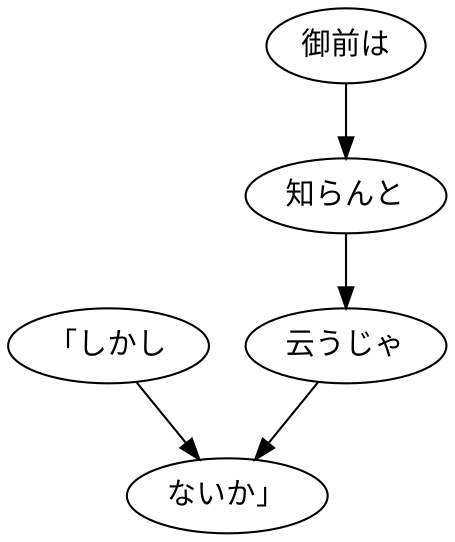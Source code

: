 digraph graph2933 {
	node0 [label="「しかし"];
	node1 [label="御前は"];
	node2 [label="知らんと"];
	node3 [label="云うじゃ"];
	node4 [label="ないか」"];
	node0 -> node4;
	node1 -> node2;
	node2 -> node3;
	node3 -> node4;
}
